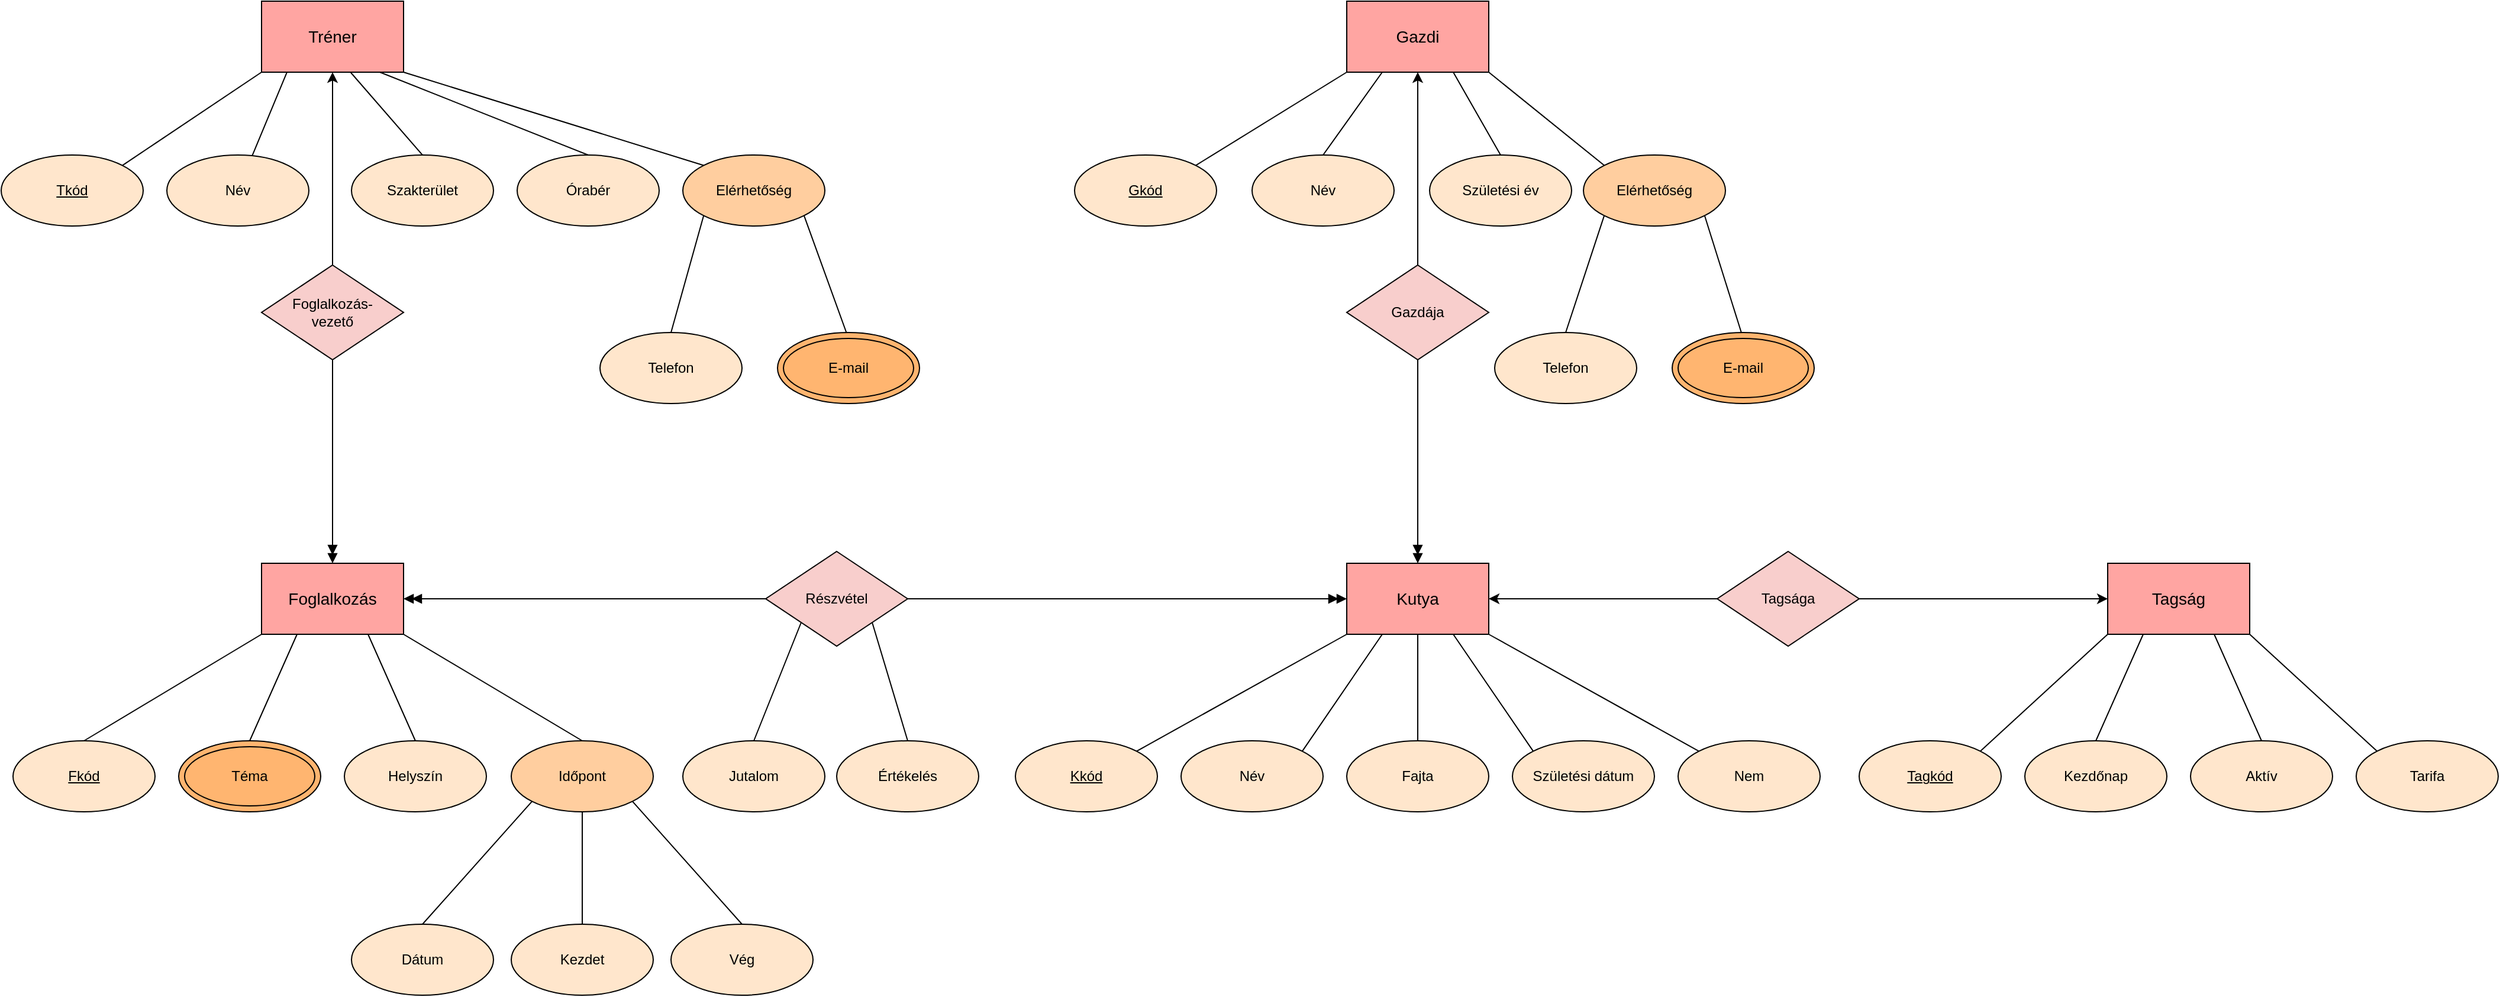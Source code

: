 <mxfile version="22.0.8" type="device">
  <diagram id="R2lEEEUBdFMjLlhIrx00" name="Page-1">
    <mxGraphModel dx="4033" dy="2358" grid="1" gridSize="10" guides="1" tooltips="1" connect="1" arrows="1" fold="1" page="1" pageScale="1" pageWidth="850" pageHeight="1100" math="0" shadow="0" extFonts="Permanent Marker^https://fonts.googleapis.com/css?family=Permanent+Marker">
      <root>
        <mxCell id="0" />
        <mxCell id="1" parent="0" />
        <mxCell id="cju74pv-sC_KPy2TnBYm-1" value="Gazdi" style="rounded=0;whiteSpace=wrap;html=1;fillColor=#FFA5A2;strokeColor=#000000;fontSize=14;" parent="1" vertex="1">
          <mxGeometry x="237" y="-180" width="120" height="60" as="geometry" />
        </mxCell>
        <mxCell id="cju74pv-sC_KPy2TnBYm-2" value="Tréner" style="rounded=0;whiteSpace=wrap;html=1;fillColor=#FFA5A2;strokeColor=#000000;fontSize=14;" parent="1" vertex="1">
          <mxGeometry x="-680" y="-180" width="120" height="60" as="geometry" />
        </mxCell>
        <mxCell id="cju74pv-sC_KPy2TnBYm-3" value="Kutya" style="rounded=0;whiteSpace=wrap;html=1;fillColor=#FFA5A2;strokeColor=#000000;fontSize=14;" parent="1" vertex="1">
          <mxGeometry x="237" y="295" width="120" height="60" as="geometry" />
        </mxCell>
        <mxCell id="cju74pv-sC_KPy2TnBYm-4" value="Foglalkozás" style="rounded=0;whiteSpace=wrap;html=1;fillColor=#FFA5A2;strokeColor=#000000;fontSize=14;" parent="1" vertex="1">
          <mxGeometry x="-680" y="295" width="120" height="60" as="geometry" />
        </mxCell>
        <mxCell id="cju74pv-sC_KPy2TnBYm-5" value="&lt;span style=&quot;font-weight: normal;&quot;&gt;&lt;u&gt;Gkód&lt;/u&gt;&lt;/span&gt;" style="ellipse;whiteSpace=wrap;html=1;fontStyle=1;fillColor=#FFE6CC;" parent="1" vertex="1">
          <mxGeometry x="7" y="-50" width="120" height="60" as="geometry" />
        </mxCell>
        <mxCell id="cju74pv-sC_KPy2TnBYm-6" value="&lt;span style=&quot;font-weight: normal;&quot;&gt;Név&lt;/span&gt;" style="ellipse;whiteSpace=wrap;html=1;fontStyle=1;fillColor=#FFE6CC;" parent="1" vertex="1">
          <mxGeometry x="157" y="-50" width="120" height="60" as="geometry" />
        </mxCell>
        <mxCell id="cju74pv-sC_KPy2TnBYm-7" value="Elérhetőség" style="ellipse;whiteSpace=wrap;html=1;fontStyle=0;fillColor=#FFCE9F;" parent="1" vertex="1">
          <mxGeometry x="437" y="-50" width="120" height="60" as="geometry" />
        </mxCell>
        <mxCell id="cju74pv-sC_KPy2TnBYm-8" value="&lt;span style=&quot;font-weight: normal;&quot;&gt;Születési év&lt;/span&gt;" style="ellipse;whiteSpace=wrap;html=1;fontStyle=1;fillColor=#FFE6CC;" parent="1" vertex="1">
          <mxGeometry x="307" y="-50" width="120" height="60" as="geometry" />
        </mxCell>
        <mxCell id="cju74pv-sC_KPy2TnBYm-15" value="&lt;span style=&quot;font-weight: normal;&quot;&gt;&lt;u&gt;Tkód&lt;/u&gt;&lt;/span&gt;" style="ellipse;whiteSpace=wrap;html=1;fontStyle=1;fillColor=#FFE6CC;strokeColor=#000000;" parent="1" vertex="1">
          <mxGeometry x="-900" y="-50" width="120" height="60" as="geometry" />
        </mxCell>
        <mxCell id="cju74pv-sC_KPy2TnBYm-16" value="&lt;span style=&quot;font-weight: normal;&quot;&gt;Név&lt;/span&gt;" style="ellipse;whiteSpace=wrap;html=1;fontStyle=1;fillColor=#FFE6CC;strokeColor=#000000;" parent="1" vertex="1">
          <mxGeometry x="-760" y="-50" width="120" height="60" as="geometry" />
        </mxCell>
        <mxCell id="cju74pv-sC_KPy2TnBYm-17" value="Szakterület" style="ellipse;whiteSpace=wrap;html=1;fontStyle=0;fillColor=#FFE6CC;strokeColor=#000000;" parent="1" vertex="1">
          <mxGeometry x="-604" y="-50" width="120" height="60" as="geometry" />
        </mxCell>
        <mxCell id="cju74pv-sC_KPy2TnBYm-18" value="&lt;span style=&quot;font-weight: normal;&quot;&gt;Elérhetőség&lt;/span&gt;" style="ellipse;whiteSpace=wrap;html=1;fontStyle=1;fillColor=#FFCE9F;" parent="1" vertex="1">
          <mxGeometry x="-324" y="-50" width="120" height="60" as="geometry" />
        </mxCell>
        <mxCell id="cju74pv-sC_KPy2TnBYm-19" value="&lt;span style=&quot;font-weight: normal;&quot;&gt;Órabér&lt;/span&gt;" style="ellipse;whiteSpace=wrap;html=1;fontStyle=1;fillColor=#FFE6CC;strokeColor=#000000;" parent="1" vertex="1">
          <mxGeometry x="-464" y="-50" width="120" height="60" as="geometry" />
        </mxCell>
        <mxCell id="cju74pv-sC_KPy2TnBYm-33" style="edgeStyle=orthogonalEdgeStyle;rounded=0;orthogonalLoop=1;jettySize=auto;html=1;entryX=0.5;entryY=1;entryDx=0;entryDy=0;fontFamily=Helvetica;fontSize=12;fontColor=default;" parent="1" source="cju74pv-sC_KPy2TnBYm-31" target="cju74pv-sC_KPy2TnBYm-1" edge="1">
          <mxGeometry relative="1" as="geometry" />
        </mxCell>
        <mxCell id="cju74pv-sC_KPy2TnBYm-34" style="edgeStyle=orthogonalEdgeStyle;rounded=0;orthogonalLoop=1;jettySize=auto;html=1;fontFamily=Helvetica;fontSize=12;fontColor=default;endArrow=doubleBlock;endFill=1;" parent="1" source="cju74pv-sC_KPy2TnBYm-31" target="cju74pv-sC_KPy2TnBYm-3" edge="1">
          <mxGeometry relative="1" as="geometry" />
        </mxCell>
        <mxCell id="cju74pv-sC_KPy2TnBYm-31" value="Gazdája" style="rhombus;whiteSpace=wrap;html=1;strokeColor=default;align=center;verticalAlign=middle;fontFamily=Helvetica;fontSize=12;fontColor=default;fillColor=#F8CECC;" parent="1" vertex="1">
          <mxGeometry x="237" y="43" width="120" height="80" as="geometry" />
        </mxCell>
        <mxCell id="cju74pv-sC_KPy2TnBYm-37" style="edgeStyle=orthogonalEdgeStyle;rounded=0;orthogonalLoop=1;jettySize=auto;html=1;entryX=0;entryY=0.5;entryDx=0;entryDy=0;fontFamily=Helvetica;fontSize=12;fontColor=default;endArrow=doubleBlock;endFill=1;exitX=1;exitY=0.5;exitDx=0;exitDy=0;" parent="1" source="cju74pv-sC_KPy2TnBYm-35" target="cju74pv-sC_KPy2TnBYm-3" edge="1">
          <mxGeometry relative="1" as="geometry" />
        </mxCell>
        <mxCell id="cju74pv-sC_KPy2TnBYm-38" style="edgeStyle=orthogonalEdgeStyle;rounded=0;orthogonalLoop=1;jettySize=auto;html=1;fontFamily=Helvetica;fontSize=12;fontColor=default;endArrow=doubleBlock;endFill=1;exitX=0;exitY=0.5;exitDx=0;exitDy=0;" parent="1" source="cju74pv-sC_KPy2TnBYm-35" target="cju74pv-sC_KPy2TnBYm-4" edge="1">
          <mxGeometry relative="1" as="geometry" />
        </mxCell>
        <mxCell id="cju74pv-sC_KPy2TnBYm-35" value="Részvétel" style="rhombus;whiteSpace=wrap;html=1;strokeColor=default;align=center;verticalAlign=middle;fontFamily=Helvetica;fontSize=12;fontColor=default;fillColor=#F8CECC;" parent="1" vertex="1">
          <mxGeometry x="-254" y="285" width="120" height="80" as="geometry" />
        </mxCell>
        <mxCell id="cju74pv-sC_KPy2TnBYm-39" style="edgeStyle=orthogonalEdgeStyle;rounded=0;orthogonalLoop=1;jettySize=auto;html=1;fontFamily=Helvetica;fontSize=12;fontColor=default;endArrow=doubleBlock;endFill=1;" parent="1" source="cju74pv-sC_KPy2TnBYm-36" target="cju74pv-sC_KPy2TnBYm-4" edge="1">
          <mxGeometry relative="1" as="geometry" />
        </mxCell>
        <mxCell id="cju74pv-sC_KPy2TnBYm-40" style="edgeStyle=orthogonalEdgeStyle;rounded=0;orthogonalLoop=1;jettySize=auto;html=1;fontFamily=Helvetica;fontSize=12;fontColor=default;" parent="1" source="cju74pv-sC_KPy2TnBYm-36" target="cju74pv-sC_KPy2TnBYm-2" edge="1">
          <mxGeometry relative="1" as="geometry" />
        </mxCell>
        <mxCell id="cju74pv-sC_KPy2TnBYm-36" value="Foglalkozás-&lt;br&gt;vezető" style="rhombus;whiteSpace=wrap;html=1;strokeColor=default;align=center;verticalAlign=middle;fontFamily=Helvetica;fontSize=12;fontColor=default;fillColor=#F8CECC;" parent="1" vertex="1">
          <mxGeometry x="-680" y="43" width="120" height="80" as="geometry" />
        </mxCell>
        <mxCell id="cju74pv-sC_KPy2TnBYm-41" value="Tagság" style="rounded=0;whiteSpace=wrap;html=1;fillColor=#FFA5A2;strokeColor=#000000;fontSize=14;" parent="1" vertex="1">
          <mxGeometry x="880" y="295" width="120" height="60" as="geometry" />
        </mxCell>
        <mxCell id="cju74pv-sC_KPy2TnBYm-43" style="edgeStyle=orthogonalEdgeStyle;rounded=0;orthogonalLoop=1;jettySize=auto;html=1;entryX=1;entryY=0.5;entryDx=0;entryDy=0;fontFamily=Helvetica;fontSize=12;fontColor=default;endArrow=classic;endFill=1;exitX=0;exitY=0.5;exitDx=0;exitDy=0;" parent="1" source="cju74pv-sC_KPy2TnBYm-42" target="cju74pv-sC_KPy2TnBYm-3" edge="1">
          <mxGeometry relative="1" as="geometry" />
        </mxCell>
        <mxCell id="cju74pv-sC_KPy2TnBYm-44" style="edgeStyle=orthogonalEdgeStyle;rounded=0;orthogonalLoop=1;jettySize=auto;html=1;entryX=0;entryY=0.5;entryDx=0;entryDy=0;fontFamily=Helvetica;fontSize=12;fontColor=default;exitX=1;exitY=0.5;exitDx=0;exitDy=0;" parent="1" source="cju74pv-sC_KPy2TnBYm-42" target="cju74pv-sC_KPy2TnBYm-41" edge="1">
          <mxGeometry relative="1" as="geometry" />
        </mxCell>
        <mxCell id="cju74pv-sC_KPy2TnBYm-42" value="Tagsága" style="rhombus;whiteSpace=wrap;html=1;strokeColor=default;align=center;verticalAlign=middle;fontFamily=Helvetica;fontSize=12;fontColor=default;fillColor=#F8CECC;" parent="1" vertex="1">
          <mxGeometry x="550" y="285" width="120" height="80" as="geometry" />
        </mxCell>
        <mxCell id="cju74pv-sC_KPy2TnBYm-45" value="Kkód" style="ellipse;whiteSpace=wrap;html=1;fontStyle=4;fillColor=#FFE6CC;" parent="1" vertex="1">
          <mxGeometry x="-43" y="445" width="120" height="60" as="geometry" />
        </mxCell>
        <mxCell id="cju74pv-sC_KPy2TnBYm-46" value="Név" style="ellipse;whiteSpace=wrap;html=1;fontStyle=0;fillColor=#FFE6CC;" parent="1" vertex="1">
          <mxGeometry x="97" y="445" width="120" height="60" as="geometry" />
        </mxCell>
        <mxCell id="cju74pv-sC_KPy2TnBYm-47" value="&lt;span style=&quot;font-weight: normal;&quot;&gt;Fajta&lt;/span&gt;" style="ellipse;whiteSpace=wrap;html=1;fontStyle=1;fillColor=#FFE6CC;" parent="1" vertex="1">
          <mxGeometry x="237" y="445" width="120" height="60" as="geometry" />
        </mxCell>
        <mxCell id="cju74pv-sC_KPy2TnBYm-48" value="Születési dátum" style="ellipse;whiteSpace=wrap;html=1;fontStyle=0;fillColor=#FFE6CC;" parent="1" vertex="1">
          <mxGeometry x="377" y="445" width="120" height="60" as="geometry" />
        </mxCell>
        <mxCell id="cju74pv-sC_KPy2TnBYm-49" value="Nem" style="ellipse;whiteSpace=wrap;html=1;fontStyle=0;fillColor=#FFE6CC;" parent="1" vertex="1">
          <mxGeometry x="517" y="445" width="120" height="60" as="geometry" />
        </mxCell>
        <mxCell id="cju74pv-sC_KPy2TnBYm-50" value="&lt;span style=&quot;font-weight: normal;&quot;&gt;Jutalom&lt;/span&gt;" style="ellipse;whiteSpace=wrap;html=1;fontStyle=1;fillColor=#FFE6CC;" parent="1" vertex="1">
          <mxGeometry x="-324" y="445" width="120" height="60" as="geometry" />
        </mxCell>
        <mxCell id="cju74pv-sC_KPy2TnBYm-52" value="&lt;span style=&quot;font-weight: normal;&quot;&gt;&lt;u&gt;Fkód&lt;/u&gt;&lt;/span&gt;" style="ellipse;whiteSpace=wrap;html=1;fontStyle=1;fillColor=#FFE6CC;strokeColor=#000000;" parent="1" vertex="1">
          <mxGeometry x="-890" y="445" width="120" height="60" as="geometry" />
        </mxCell>
        <mxCell id="cju74pv-sC_KPy2TnBYm-53" value="&lt;span style=&quot;font-weight: normal;&quot;&gt;Időpont&lt;/span&gt;" style="ellipse;whiteSpace=wrap;html=1;fontStyle=1;fillColor=#FFCE9F;" parent="1" vertex="1">
          <mxGeometry x="-469" y="445" width="120" height="60" as="geometry" />
        </mxCell>
        <mxCell id="cju74pv-sC_KPy2TnBYm-54" value="&lt;span style=&quot;font-weight: normal;&quot;&gt;Dátum&lt;/span&gt;" style="ellipse;whiteSpace=wrap;html=1;fontStyle=1;fillColor=#FFE6CC;" parent="1" vertex="1">
          <mxGeometry x="-604" y="600" width="120" height="60" as="geometry" />
        </mxCell>
        <mxCell id="cju74pv-sC_KPy2TnBYm-55" value="Kezdet" style="ellipse;whiteSpace=wrap;html=1;fontStyle=0;fillColor=#FFE6CC;" parent="1" vertex="1">
          <mxGeometry x="-469" y="600" width="120" height="60" as="geometry" />
        </mxCell>
        <mxCell id="cju74pv-sC_KPy2TnBYm-56" value="&lt;span style=&quot;font-weight: normal;&quot;&gt;Vég&lt;/span&gt;" style="ellipse;whiteSpace=wrap;html=1;fontStyle=1;fillColor=#FFE6CC;" parent="1" vertex="1">
          <mxGeometry x="-334" y="600" width="120" height="60" as="geometry" />
        </mxCell>
        <mxCell id="cju74pv-sC_KPy2TnBYm-57" value="&lt;span style=&quot;font-weight: normal;&quot;&gt;&lt;u&gt;Tagkód&lt;/u&gt;&lt;/span&gt;" style="ellipse;whiteSpace=wrap;html=1;fontStyle=1;fillColor=#FFE6CC;" parent="1" vertex="1">
          <mxGeometry x="670" y="445" width="120" height="60" as="geometry" />
        </mxCell>
        <mxCell id="cju74pv-sC_KPy2TnBYm-58" value="&lt;span style=&quot;font-weight: 400;&quot;&gt;Kezdőnap&lt;/span&gt;" style="ellipse;whiteSpace=wrap;html=1;fontStyle=1;fillColor=#FFE6CC;" parent="1" vertex="1">
          <mxGeometry x="810" y="445" width="120" height="60" as="geometry" />
        </mxCell>
        <mxCell id="cju74pv-sC_KPy2TnBYm-59" value="&lt;span style=&quot;font-weight: normal;&quot;&gt;Aktív&lt;/span&gt;" style="ellipse;whiteSpace=wrap;html=1;fontStyle=1;fillColor=#FFE6CC;" parent="1" vertex="1">
          <mxGeometry x="950" y="445" width="120" height="60" as="geometry" />
        </mxCell>
        <mxCell id="cju74pv-sC_KPy2TnBYm-60" value="&lt;span style=&quot;font-weight: normal;&quot;&gt;Tarifa&lt;/span&gt;" style="ellipse;whiteSpace=wrap;html=1;fontStyle=1;fillColor=#FFE6CC;" parent="1" vertex="1">
          <mxGeometry x="1090" y="445" width="120" height="60" as="geometry" />
        </mxCell>
        <mxCell id="xrJXpA0gRlqmm7nXJr7h-1" value="" style="endArrow=none;html=1;rounded=0;exitX=0.5;exitY=0;exitDx=0;exitDy=0;entryX=0.25;entryY=1;entryDx=0;entryDy=0;" parent="1" source="cju74pv-sC_KPy2TnBYm-6" target="cju74pv-sC_KPy2TnBYm-1" edge="1">
          <mxGeometry width="50" height="50" relative="1" as="geometry">
            <mxPoint x="277" y="140" as="sourcePoint" />
            <mxPoint x="187" y="-40" as="targetPoint" />
          </mxGeometry>
        </mxCell>
        <mxCell id="xrJXpA0gRlqmm7nXJr7h-2" value="" style="endArrow=none;html=1;rounded=0;exitX=1;exitY=0;exitDx=0;exitDy=0;entryX=0;entryY=1;entryDx=0;entryDy=0;" parent="1" source="cju74pv-sC_KPy2TnBYm-5" target="cju74pv-sC_KPy2TnBYm-1" edge="1">
          <mxGeometry width="50" height="50" relative="1" as="geometry">
            <mxPoint x="199" y="71" as="sourcePoint" />
            <mxPoint x="197" y="140" as="targetPoint" />
          </mxGeometry>
        </mxCell>
        <mxCell id="xrJXpA0gRlqmm7nXJr7h-3" value="" style="endArrow=none;html=1;rounded=0;entryX=1;entryY=1;entryDx=0;entryDy=0;exitX=0;exitY=0;exitDx=0;exitDy=0;" parent="1" source="cju74pv-sC_KPy2TnBYm-7" target="cju74pv-sC_KPy2TnBYm-1" edge="1">
          <mxGeometry width="50" height="50" relative="1" as="geometry">
            <mxPoint x="379" y="21" as="sourcePoint" />
            <mxPoint x="420" y="-120" as="targetPoint" />
          </mxGeometry>
        </mxCell>
        <mxCell id="xrJXpA0gRlqmm7nXJr7h-4" value="" style="endArrow=none;html=1;rounded=0;entryX=0.5;entryY=0;entryDx=0;entryDy=0;exitX=0.75;exitY=1;exitDx=0;exitDy=0;" parent="1" source="cju74pv-sC_KPy2TnBYm-1" target="cju74pv-sC_KPy2TnBYm-8" edge="1">
          <mxGeometry width="50" height="50" relative="1" as="geometry">
            <mxPoint x="157" y="-140" as="sourcePoint" />
            <mxPoint x="267" y="110" as="targetPoint" />
          </mxGeometry>
        </mxCell>
        <mxCell id="xrJXpA0gRlqmm7nXJr7h-7" value="" style="endArrow=none;html=1;rounded=0;entryX=0.5;entryY=0;entryDx=0;entryDy=0;exitX=1;exitY=1;exitDx=0;exitDy=0;" parent="1" source="cju74pv-sC_KPy2TnBYm-18" target="cju74pv-sC_KPy2TnBYm-22" edge="1">
          <mxGeometry width="50" height="50" relative="1" as="geometry">
            <mxPoint x="-664" y="-87" as="sourcePoint" />
            <mxPoint x="-614" y="-137" as="targetPoint" />
          </mxGeometry>
        </mxCell>
        <mxCell id="xrJXpA0gRlqmm7nXJr7h-8" value="" style="endArrow=none;html=1;rounded=0;entryX=0.5;entryY=0;entryDx=0;entryDy=0;exitX=0;exitY=1;exitDx=0;exitDy=0;" parent="1" source="cju74pv-sC_KPy2TnBYm-18" target="cju74pv-sC_KPy2TnBYm-29" edge="1">
          <mxGeometry width="50" height="50" relative="1" as="geometry">
            <mxPoint x="-664" y="-87" as="sourcePoint" />
            <mxPoint x="-614" y="-137" as="targetPoint" />
          </mxGeometry>
        </mxCell>
        <mxCell id="xrJXpA0gRlqmm7nXJr7h-10" value="" style="endArrow=none;html=1;rounded=0;entryX=0;entryY=0;entryDx=0;entryDy=0;exitX=1;exitY=1;exitDx=0;exitDy=0;" parent="1" source="cju74pv-sC_KPy2TnBYm-2" target="cju74pv-sC_KPy2TnBYm-18" edge="1">
          <mxGeometry width="50" height="50" relative="1" as="geometry">
            <mxPoint x="-620" y="-180" as="sourcePoint" />
            <mxPoint x="-570" y="-170" as="targetPoint" />
          </mxGeometry>
        </mxCell>
        <mxCell id="xrJXpA0gRlqmm7nXJr7h-11" value="" style="endArrow=none;html=1;rounded=0;entryX=0.5;entryY=0;entryDx=0;entryDy=0;exitX=0.629;exitY=1.006;exitDx=0;exitDy=0;exitPerimeter=0;" parent="1" source="cju74pv-sC_KPy2TnBYm-2" target="cju74pv-sC_KPy2TnBYm-17" edge="1">
          <mxGeometry width="50" height="50" relative="1" as="geometry">
            <mxPoint x="-640" y="-120" as="sourcePoint" />
            <mxPoint x="-570" y="-170" as="targetPoint" />
          </mxGeometry>
        </mxCell>
        <mxCell id="xrJXpA0gRlqmm7nXJr7h-12" value="" style="endArrow=none;html=1;rounded=0;entryX=0.178;entryY=1.006;entryDx=0;entryDy=0;entryPerimeter=0;" parent="1" source="cju74pv-sC_KPy2TnBYm-16" target="cju74pv-sC_KPy2TnBYm-2" edge="1">
          <mxGeometry width="50" height="50" relative="1" as="geometry">
            <mxPoint x="-550" y="-170" as="sourcePoint" />
            <mxPoint x="-502" y="-199" as="targetPoint" />
          </mxGeometry>
        </mxCell>
        <mxCell id="xrJXpA0gRlqmm7nXJr7h-13" value="" style="endArrow=none;html=1;rounded=0;entryX=0;entryY=1;entryDx=0;entryDy=0;exitX=1;exitY=0;exitDx=0;exitDy=0;" parent="1" source="cju74pv-sC_KPy2TnBYm-15" target="cju74pv-sC_KPy2TnBYm-2" edge="1">
          <mxGeometry width="50" height="50" relative="1" as="geometry">
            <mxPoint x="-708" y="-199" as="sourcePoint" />
            <mxPoint x="-670" y="-170" as="targetPoint" />
          </mxGeometry>
        </mxCell>
        <mxCell id="xrJXpA0gRlqmm7nXJr7h-14" value="" style="endArrow=none;html=1;rounded=0;entryX=0.5;entryY=0;entryDx=0;entryDy=0;" parent="1" target="cju74pv-sC_KPy2TnBYm-19" edge="1">
          <mxGeometry width="50" height="50" relative="1" as="geometry">
            <mxPoint x="-580" y="-120" as="sourcePoint" />
            <mxPoint x="-670" y="-140" as="targetPoint" />
          </mxGeometry>
        </mxCell>
        <mxCell id="xrJXpA0gRlqmm7nXJr7h-17" value="" style="endArrow=none;html=1;rounded=0;exitX=0.5;exitY=0;exitDx=0;exitDy=0;entryX=1;entryY=1;entryDx=0;entryDy=0;" parent="1" source="cju74pv-sC_KPy2TnBYm-53" target="cju74pv-sC_KPy2TnBYm-4" edge="1">
          <mxGeometry width="50" height="50" relative="1" as="geometry">
            <mxPoint x="-720" y="565" as="sourcePoint" />
            <mxPoint x="-670" y="545" as="targetPoint" />
          </mxGeometry>
        </mxCell>
        <mxCell id="xrJXpA0gRlqmm7nXJr7h-18" value="" style="endArrow=none;html=1;rounded=0;exitX=0;exitY=1;exitDx=0;exitDy=0;entryX=0.5;entryY=0;entryDx=0;entryDy=0;" parent="1" source="cju74pv-sC_KPy2TnBYm-4" target="cju74pv-sC_KPy2TnBYm-52" edge="1">
          <mxGeometry width="50" height="50" relative="1" as="geometry">
            <mxPoint x="-710" y="575" as="sourcePoint" />
            <mxPoint x="-740" y="535" as="targetPoint" />
          </mxGeometry>
        </mxCell>
        <mxCell id="xrJXpA0gRlqmm7nXJr7h-19" value="" style="endArrow=none;html=1;rounded=0;exitX=0;exitY=1;exitDx=0;exitDy=0;entryX=0.5;entryY=0;entryDx=0;entryDy=0;" parent="1" source="cju74pv-sC_KPy2TnBYm-53" target="cju74pv-sC_KPy2TnBYm-54" edge="1">
          <mxGeometry width="50" height="50" relative="1" as="geometry">
            <mxPoint x="-324" y="595" as="sourcePoint" />
            <mxPoint x="-274" y="545" as="targetPoint" />
          </mxGeometry>
        </mxCell>
        <mxCell id="xrJXpA0gRlqmm7nXJr7h-20" value="" style="endArrow=none;html=1;rounded=0;exitX=0.5;exitY=1;exitDx=0;exitDy=0;entryX=0.5;entryY=0;entryDx=0;entryDy=0;" parent="1" source="cju74pv-sC_KPy2TnBYm-53" target="cju74pv-sC_KPy2TnBYm-55" edge="1">
          <mxGeometry width="50" height="50" relative="1" as="geometry">
            <mxPoint x="-324" y="595" as="sourcePoint" />
            <mxPoint x="-274" y="545" as="targetPoint" />
          </mxGeometry>
        </mxCell>
        <mxCell id="xrJXpA0gRlqmm7nXJr7h-21" value="" style="endArrow=none;html=1;rounded=0;exitX=1;exitY=1;exitDx=0;exitDy=0;entryX=0.5;entryY=0;entryDx=0;entryDy=0;" parent="1" source="cju74pv-sC_KPy2TnBYm-53" target="cju74pv-sC_KPy2TnBYm-56" edge="1">
          <mxGeometry width="50" height="50" relative="1" as="geometry">
            <mxPoint x="-324" y="595" as="sourcePoint" />
            <mxPoint x="-314" y="705" as="targetPoint" />
          </mxGeometry>
        </mxCell>
        <mxCell id="xrJXpA0gRlqmm7nXJr7h-22" value="" style="endArrow=none;html=1;rounded=0;exitX=1;exitY=0;exitDx=0;exitDy=0;entryX=0;entryY=1;entryDx=0;entryDy=0;" parent="1" source="cju74pv-sC_KPy2TnBYm-45" target="cju74pv-sC_KPy2TnBYm-3" edge="1">
          <mxGeometry width="50" height="50" relative="1" as="geometry">
            <mxPoint x="267" y="545" as="sourcePoint" />
            <mxPoint x="317" y="495" as="targetPoint" />
          </mxGeometry>
        </mxCell>
        <mxCell id="xrJXpA0gRlqmm7nXJr7h-23" value="" style="endArrow=none;html=1;rounded=0;exitX=1;exitY=0;exitDx=0;exitDy=0;entryX=0.25;entryY=1;entryDx=0;entryDy=0;" parent="1" source="cju74pv-sC_KPy2TnBYm-46" target="cju74pv-sC_KPy2TnBYm-3" edge="1">
          <mxGeometry width="50" height="50" relative="1" as="geometry">
            <mxPoint x="267" y="545" as="sourcePoint" />
            <mxPoint x="317" y="495" as="targetPoint" />
          </mxGeometry>
        </mxCell>
        <mxCell id="xrJXpA0gRlqmm7nXJr7h-24" value="" style="endArrow=none;html=1;rounded=0;exitX=0;exitY=0;exitDx=0;exitDy=0;entryX=1;entryY=1;entryDx=0;entryDy=0;" parent="1" source="cju74pv-sC_KPy2TnBYm-49" target="cju74pv-sC_KPy2TnBYm-3" edge="1">
          <mxGeometry width="50" height="50" relative="1" as="geometry">
            <mxPoint x="267" y="545" as="sourcePoint" />
            <mxPoint x="317" y="495" as="targetPoint" />
          </mxGeometry>
        </mxCell>
        <mxCell id="xrJXpA0gRlqmm7nXJr7h-25" value="" style="endArrow=none;html=1;rounded=0;exitX=0;exitY=0;exitDx=0;exitDy=0;entryX=0.75;entryY=1;entryDx=0;entryDy=0;" parent="1" source="cju74pv-sC_KPy2TnBYm-48" target="cju74pv-sC_KPy2TnBYm-3" edge="1">
          <mxGeometry width="50" height="50" relative="1" as="geometry">
            <mxPoint x="267" y="545" as="sourcePoint" />
            <mxPoint x="317" y="495" as="targetPoint" />
          </mxGeometry>
        </mxCell>
        <mxCell id="xrJXpA0gRlqmm7nXJr7h-26" value="" style="endArrow=none;html=1;rounded=0;exitX=0.5;exitY=0;exitDx=0;exitDy=0;entryX=0.5;entryY=1;entryDx=0;entryDy=0;" parent="1" source="cju74pv-sC_KPy2TnBYm-47" target="cju74pv-sC_KPy2TnBYm-3" edge="1">
          <mxGeometry width="50" height="50" relative="1" as="geometry">
            <mxPoint x="267" y="545" as="sourcePoint" />
            <mxPoint x="327" y="410" as="targetPoint" />
          </mxGeometry>
        </mxCell>
        <mxCell id="xrJXpA0gRlqmm7nXJr7h-27" value="" style="endArrow=none;html=1;rounded=0;entryX=0;entryY=1;entryDx=0;entryDy=0;exitX=1;exitY=0;exitDx=0;exitDy=0;" parent="1" source="cju74pv-sC_KPy2TnBYm-57" target="cju74pv-sC_KPy2TnBYm-41" edge="1">
          <mxGeometry width="50" height="50" relative="1" as="geometry">
            <mxPoint x="1150" y="435" as="sourcePoint" />
            <mxPoint x="1200" y="385" as="targetPoint" />
          </mxGeometry>
        </mxCell>
        <mxCell id="xrJXpA0gRlqmm7nXJr7h-28" value="" style="endArrow=none;html=1;rounded=0;entryX=0.25;entryY=1;entryDx=0;entryDy=0;exitX=0.5;exitY=0;exitDx=0;exitDy=0;" parent="1" source="cju74pv-sC_KPy2TnBYm-58" target="cju74pv-sC_KPy2TnBYm-41" edge="1">
          <mxGeometry width="50" height="50" relative="1" as="geometry">
            <mxPoint x="1150" y="435" as="sourcePoint" />
            <mxPoint x="1200" y="385" as="targetPoint" />
          </mxGeometry>
        </mxCell>
        <mxCell id="xrJXpA0gRlqmm7nXJr7h-29" value="" style="endArrow=none;html=1;rounded=0;entryX=0.75;entryY=1;entryDx=0;entryDy=0;exitX=0.5;exitY=0;exitDx=0;exitDy=0;" parent="1" source="cju74pv-sC_KPy2TnBYm-59" target="cju74pv-sC_KPy2TnBYm-41" edge="1">
          <mxGeometry width="50" height="50" relative="1" as="geometry">
            <mxPoint x="1100" y="455" as="sourcePoint" />
            <mxPoint x="1140" y="355" as="targetPoint" />
          </mxGeometry>
        </mxCell>
        <mxCell id="xrJXpA0gRlqmm7nXJr7h-30" value="" style="endArrow=none;html=1;rounded=0;entryX=1;entryY=1;entryDx=0;entryDy=0;exitX=0;exitY=0;exitDx=0;exitDy=0;" parent="1" source="cju74pv-sC_KPy2TnBYm-60" target="cju74pv-sC_KPy2TnBYm-41" edge="1">
          <mxGeometry width="50" height="50" relative="1" as="geometry">
            <mxPoint x="1240" y="455" as="sourcePoint" />
            <mxPoint x="1200" y="355" as="targetPoint" />
          </mxGeometry>
        </mxCell>
        <mxCell id="xrJXpA0gRlqmm7nXJr7h-31" value="" style="endArrow=none;html=1;rounded=0;exitX=0;exitY=1;exitDx=0;exitDy=0;entryX=0.5;entryY=0;entryDx=0;entryDy=0;" parent="1" source="cju74pv-sC_KPy2TnBYm-35" target="cju74pv-sC_KPy2TnBYm-50" edge="1">
          <mxGeometry width="50" height="50" relative="1" as="geometry">
            <mxPoint x="-224" y="420" as="sourcePoint" />
            <mxPoint x="-224" y="480" as="targetPoint" />
          </mxGeometry>
        </mxCell>
        <mxCell id="xrJXpA0gRlqmm7nXJr7h-32" value="&lt;span style=&quot;font-weight: 400;&quot;&gt;Helyszín&lt;/span&gt;" style="ellipse;whiteSpace=wrap;html=1;fontStyle=1;fillColor=#FFE6CC;strokeColor=#000000;" parent="1" vertex="1">
          <mxGeometry x="-610" y="445" width="120" height="60" as="geometry" />
        </mxCell>
        <mxCell id="xrJXpA0gRlqmm7nXJr7h-33" value="" style="endArrow=none;html=1;rounded=0;exitX=0.5;exitY=0;exitDx=0;exitDy=0;entryX=0.75;entryY=1;entryDx=0;entryDy=0;" parent="1" source="xrJXpA0gRlqmm7nXJr7h-32" target="cju74pv-sC_KPy2TnBYm-4" edge="1">
          <mxGeometry width="50" height="50" relative="1" as="geometry">
            <mxPoint x="-708" y="574" as="sourcePoint" />
            <mxPoint x="-670" y="545" as="targetPoint" />
          </mxGeometry>
        </mxCell>
        <mxCell id="cju74pv-sC_KPy2TnBYm-29" value="&lt;span style=&quot;font-weight: normal;&quot;&gt;Telefon&lt;/span&gt;" style="ellipse;whiteSpace=wrap;html=1;fontStyle=1;fillColor=#ffe6cc;" parent="1" vertex="1">
          <mxGeometry x="-394" y="100" width="120" height="60" as="geometry" />
        </mxCell>
        <mxCell id="cju74pv-sC_KPy2TnBYm-21" value="" style="ellipse;whiteSpace=wrap;html=1;fontStyle=1;fillColor=#FFB570;" parent="1" vertex="1">
          <mxGeometry x="-244" y="100" width="120" height="60" as="geometry" />
        </mxCell>
        <mxCell id="cju74pv-sC_KPy2TnBYm-22" value="&lt;span style=&quot;font-weight: normal;&quot;&gt;E-mail&lt;/span&gt;" style="ellipse;whiteSpace=wrap;html=1;fontStyle=1;fillColor=#FFB570;" parent="1" vertex="1">
          <mxGeometry x="-239" y="105" width="110" height="50" as="geometry" />
        </mxCell>
        <mxCell id="PGWCeq04S9rd98h47Zld-1" value="" style="endArrow=none;html=1;rounded=0;entryX=0.5;entryY=0;entryDx=0;entryDy=0;exitX=1;exitY=1;exitDx=0;exitDy=0;" parent="1" source="cju74pv-sC_KPy2TnBYm-7" target="PGWCeq04S9rd98h47Zld-6" edge="1">
          <mxGeometry width="50" height="50" relative="1" as="geometry">
            <mxPoint x="597" y="-7" as="sourcePoint" />
            <mxPoint x="142" y="-137" as="targetPoint" />
          </mxGeometry>
        </mxCell>
        <mxCell id="PGWCeq04S9rd98h47Zld-2" value="" style="endArrow=none;html=1;rounded=0;entryX=0.5;entryY=0;entryDx=0;entryDy=0;exitX=0;exitY=1;exitDx=0;exitDy=0;" parent="1" source="cju74pv-sC_KPy2TnBYm-7" target="PGWCeq04S9rd98h47Zld-3" edge="1">
          <mxGeometry width="50" height="50" relative="1" as="geometry">
            <mxPoint x="449" y="1" as="sourcePoint" />
            <mxPoint x="142" y="-137" as="targetPoint" />
          </mxGeometry>
        </mxCell>
        <mxCell id="PGWCeq04S9rd98h47Zld-3" value="&lt;span style=&quot;font-weight: normal;&quot;&gt;Telefon&lt;/span&gt;" style="ellipse;whiteSpace=wrap;html=1;fontStyle=1;fillColor=#ffe6cc;" parent="1" vertex="1">
          <mxGeometry x="362" y="100" width="120" height="60" as="geometry" />
        </mxCell>
        <mxCell id="PGWCeq04S9rd98h47Zld-5" value="" style="ellipse;whiteSpace=wrap;html=1;fontStyle=1;fillColor=#FFB570;" parent="1" vertex="1">
          <mxGeometry x="512" y="100" width="120" height="60" as="geometry" />
        </mxCell>
        <mxCell id="PGWCeq04S9rd98h47Zld-6" value="&lt;span style=&quot;font-weight: normal;&quot;&gt;E-mail&lt;/span&gt;" style="ellipse;whiteSpace=wrap;html=1;fontStyle=1;fillColor=#FFB570;" parent="1" vertex="1">
          <mxGeometry x="517" y="105" width="110" height="50" as="geometry" />
        </mxCell>
        <mxCell id="PGWCeq04S9rd98h47Zld-8" value="&lt;span style=&quot;font-weight: 400;&quot;&gt;Téma&lt;/span&gt;" style="ellipse;whiteSpace=wrap;html=1;fontStyle=1;fillColor=#ffb570;strokeColor=#000000;" parent="1" vertex="1">
          <mxGeometry x="-750" y="445" width="120" height="60" as="geometry" />
        </mxCell>
        <mxCell id="PGWCeq04S9rd98h47Zld-9" value="" style="endArrow=none;html=1;rounded=0;exitX=0.5;exitY=0;exitDx=0;exitDy=0;entryX=0.25;entryY=1;entryDx=0;entryDy=0;" parent="1" source="PGWCeq04S9rd98h47Zld-8" target="cju74pv-sC_KPy2TnBYm-4" edge="1">
          <mxGeometry width="50" height="50" relative="1" as="geometry">
            <mxPoint x="-190" y="400" as="sourcePoint" />
            <mxPoint x="-140" y="350" as="targetPoint" />
          </mxGeometry>
        </mxCell>
        <mxCell id="RF8h2HH7EYr1bSDyyKgx-1" value="&lt;span style=&quot;font-weight: normal;&quot;&gt;Értékelés&lt;/span&gt;" style="ellipse;whiteSpace=wrap;html=1;fontStyle=1;fillColor=#FFE6CC;" vertex="1" parent="1">
          <mxGeometry x="-194" y="445" width="120" height="60" as="geometry" />
        </mxCell>
        <mxCell id="RF8h2HH7EYr1bSDyyKgx-3" value="" style="endArrow=none;html=1;rounded=0;entryX=0.5;entryY=0;entryDx=0;entryDy=0;exitX=1;exitY=1;exitDx=0;exitDy=0;" edge="1" parent="1" source="cju74pv-sC_KPy2TnBYm-35" target="RF8h2HH7EYr1bSDyyKgx-1">
          <mxGeometry width="50" height="50" relative="1" as="geometry">
            <mxPoint x="-194" y="360" as="sourcePoint" />
            <mxPoint x="-254" y="460" as="targetPoint" />
          </mxGeometry>
        </mxCell>
        <mxCell id="RF8h2HH7EYr1bSDyyKgx-4" value="&lt;span style=&quot;font-weight: normal;&quot;&gt;Téma&lt;/span&gt;" style="ellipse;whiteSpace=wrap;html=1;fontStyle=1;fillColor=#FFB570;" vertex="1" parent="1">
          <mxGeometry x="-745" y="450" width="110" height="50" as="geometry" />
        </mxCell>
      </root>
    </mxGraphModel>
  </diagram>
</mxfile>
